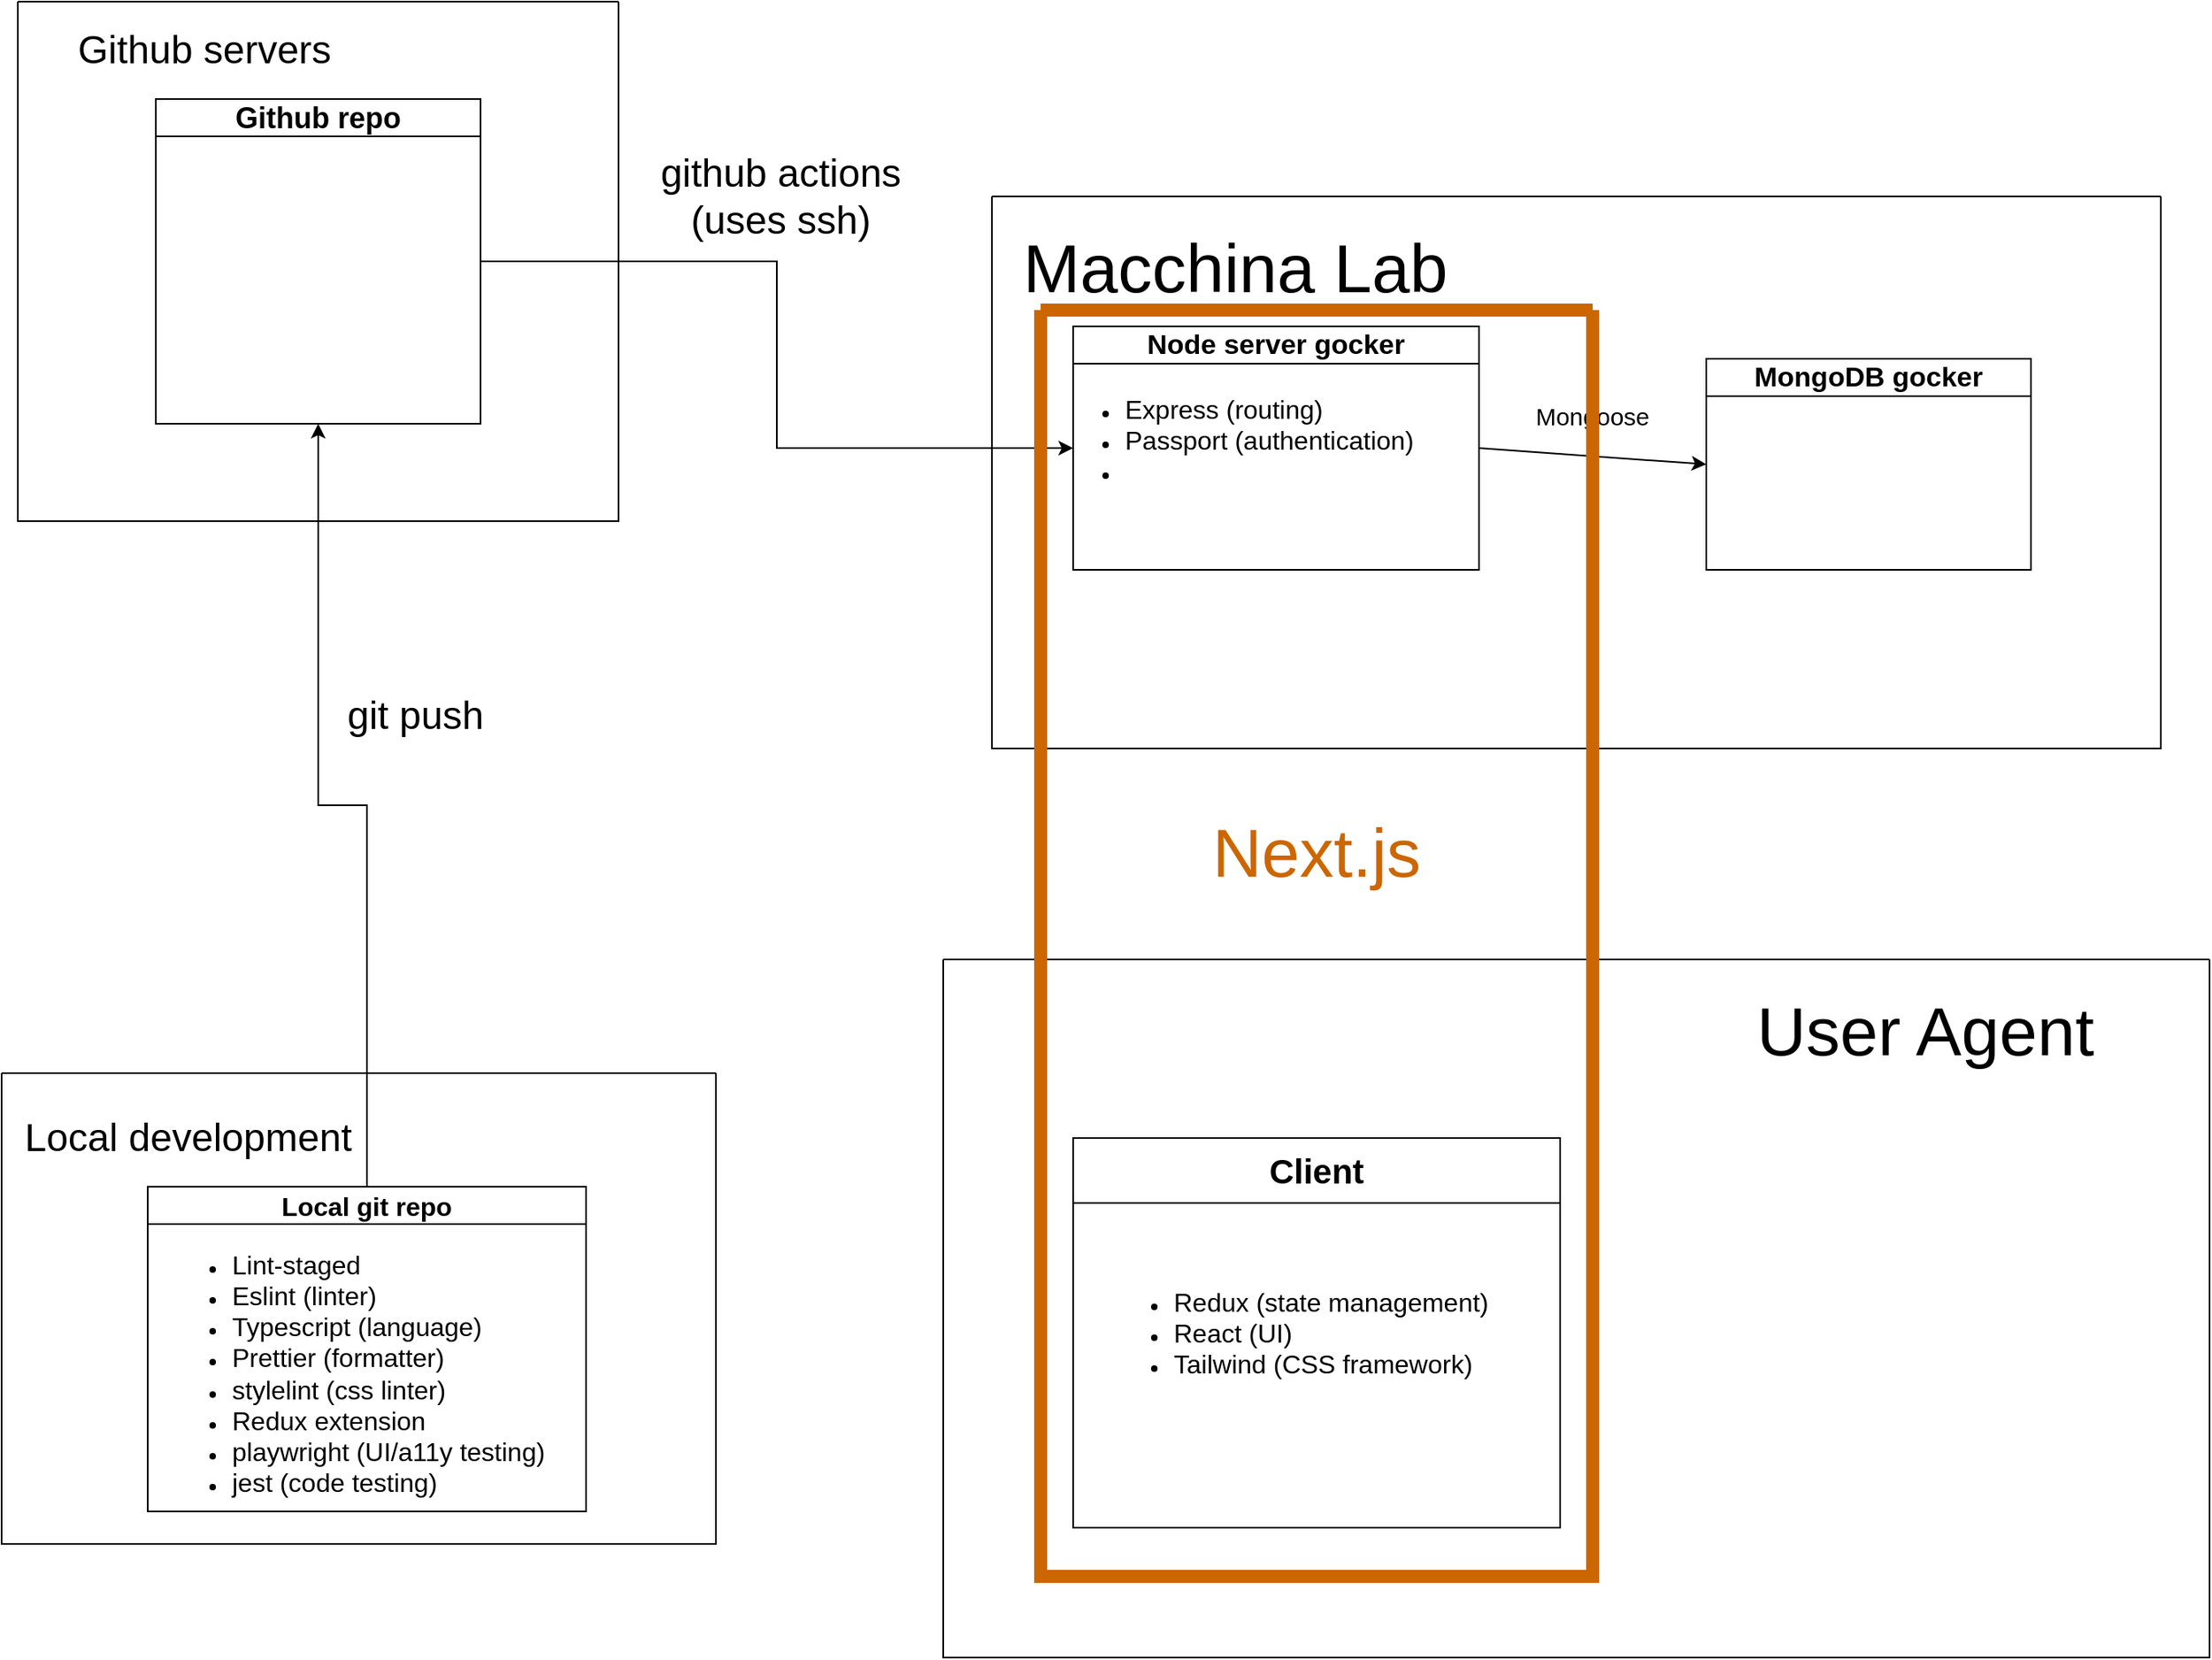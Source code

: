 <mxfile version="24.7.16">
  <diagram id="C5RBs43oDa-KdzZeNtuy" name="Page-1">
    <mxGraphModel dx="2327" dy="757" grid="1" gridSize="10" guides="1" tooltips="1" connect="1" arrows="1" fold="1" page="1" pageScale="1" pageWidth="827" pageHeight="1169" math="0" shadow="0">
      <root>
        <mxCell id="WIyWlLk6GJQsqaUBKTNV-0" />
        <mxCell id="WIyWlLk6GJQsqaUBKTNV-1" parent="WIyWlLk6GJQsqaUBKTNV-0" />
        <mxCell id="JqH5RjJsTUU8XQsT0f6L-1" value="&lt;font style=&quot;font-size: 17px;&quot;&gt;Node server gocker&lt;/font&gt;" style="swimlane;whiteSpace=wrap;html=1;startSize=23;" vertex="1" parent="WIyWlLk6GJQsqaUBKTNV-1">
          <mxGeometry x="200" y="220" width="250" height="150" as="geometry" />
        </mxCell>
        <mxCell id="JqH5RjJsTUU8XQsT0f6L-2" value="&lt;div&gt;&lt;br&gt;&lt;/div&gt;" style="text;html=1;align=center;verticalAlign=middle;resizable=0;points=[];autosize=1;strokeColor=none;fillColor=none;" vertex="1" parent="JqH5RjJsTUU8XQsT0f6L-1">
          <mxGeometry x="90" y="45" width="20" height="30" as="geometry" />
        </mxCell>
        <mxCell id="JqH5RjJsTUU8XQsT0f6L-4" value="&lt;font style=&quot;font-size: 17px;&quot;&gt;MongoDB gocker&lt;/font&gt;" style="swimlane;whiteSpace=wrap;html=1;startSize=23;" vertex="1" parent="WIyWlLk6GJQsqaUBKTNV-1">
          <mxGeometry x="590" y="240" width="200" height="130" as="geometry" />
        </mxCell>
        <mxCell id="JqH5RjJsTUU8XQsT0f6L-5" value="&lt;div&gt;&lt;br&gt;&lt;/div&gt;" style="text;html=1;align=center;verticalAlign=middle;resizable=0;points=[];autosize=1;strokeColor=none;fillColor=none;" vertex="1" parent="JqH5RjJsTUU8XQsT0f6L-4">
          <mxGeometry x="90" y="45" width="20" height="30" as="geometry" />
        </mxCell>
        <mxCell id="JqH5RjJsTUU8XQsT0f6L-6" value="" style="endArrow=classic;html=1;rounded=0;exitX=1;exitY=0.5;exitDx=0;exitDy=0;entryX=0;entryY=0.5;entryDx=0;entryDy=0;" edge="1" parent="WIyWlLk6GJQsqaUBKTNV-1" source="JqH5RjJsTUU8XQsT0f6L-1" target="JqH5RjJsTUU8XQsT0f6L-4">
          <mxGeometry width="50" height="50" relative="1" as="geometry">
            <mxPoint x="480" y="320" as="sourcePoint" />
            <mxPoint x="530" y="270" as="targetPoint" />
          </mxGeometry>
        </mxCell>
        <mxCell id="JqH5RjJsTUU8XQsT0f6L-10" value="" style="swimlane;startSize=0;" vertex="1" parent="WIyWlLk6GJQsqaUBKTNV-1">
          <mxGeometry x="150" y="140" width="720" height="340" as="geometry" />
        </mxCell>
        <mxCell id="JqH5RjJsTUU8XQsT0f6L-11" value="&lt;font style=&quot;font-size: 42px;&quot;&gt;Macchina Lab&lt;/font&gt;" style="text;html=1;align=center;verticalAlign=middle;whiteSpace=wrap;rounded=0;" vertex="1" parent="JqH5RjJsTUU8XQsT0f6L-10">
          <mxGeometry x="5" y="20" width="290" height="50" as="geometry" />
        </mxCell>
        <mxCell id="JqH5RjJsTUU8XQsT0f6L-27" value="&lt;ul style=&quot;&quot;&gt;&lt;li style=&quot;&quot;&gt;&lt;span style=&quot;font-size: 16px;&quot;&gt;Express (routing)&lt;/span&gt;&lt;/li&gt;&lt;li style=&quot;&quot;&gt;&lt;span style=&quot;font-size: 16px;&quot;&gt;Passport (authentication)&lt;/span&gt;&lt;/li&gt;&lt;li style=&quot;&quot;&gt;&lt;span style=&quot;font-size: 16px;&quot;&gt;&lt;br&gt;&lt;/span&gt;&lt;/li&gt;&lt;/ul&gt;" style="text;html=1;align=left;verticalAlign=middle;resizable=0;points=[];autosize=1;strokeColor=none;fillColor=none;" vertex="1" parent="JqH5RjJsTUU8XQsT0f6L-10">
          <mxGeometry x="40" y="100" width="240" height="100" as="geometry" />
        </mxCell>
        <mxCell id="JqH5RjJsTUU8XQsT0f6L-7" value="&lt;font style=&quot;font-size: 15px;&quot;&gt;Mongoose&lt;/font&gt;" style="text;html=1;align=center;verticalAlign=middle;whiteSpace=wrap;rounded=0;" vertex="1" parent="JqH5RjJsTUU8XQsT0f6L-10">
          <mxGeometry x="340" y="120" width="60" height="30" as="geometry" />
        </mxCell>
        <mxCell id="JqH5RjJsTUU8XQsT0f6L-12" value="" style="swimlane;startSize=0;" vertex="1" parent="WIyWlLk6GJQsqaUBKTNV-1">
          <mxGeometry x="-450" y="20" width="370" height="320" as="geometry" />
        </mxCell>
        <mxCell id="JqH5RjJsTUU8XQsT0f6L-8" value="&lt;font style=&quot;font-size: 18px;&quot;&gt;Github repo&lt;/font&gt;" style="swimlane;whiteSpace=wrap;html=1;startSize=23;" vertex="1" parent="JqH5RjJsTUU8XQsT0f6L-12">
          <mxGeometry x="85" y="60" width="200" height="200" as="geometry" />
        </mxCell>
        <mxCell id="JqH5RjJsTUU8XQsT0f6L-14" value="&lt;font style=&quot;font-size: 24px;&quot;&gt;Github servers&lt;/font&gt;" style="text;html=1;align=center;verticalAlign=middle;whiteSpace=wrap;rounded=0;" vertex="1" parent="JqH5RjJsTUU8XQsT0f6L-12">
          <mxGeometry x="20" y="10" width="190" height="40" as="geometry" />
        </mxCell>
        <mxCell id="JqH5RjJsTUU8XQsT0f6L-15" value="" style="swimlane;startSize=0;" vertex="1" parent="WIyWlLk6GJQsqaUBKTNV-1">
          <mxGeometry x="-460" y="680" width="440" height="290" as="geometry" />
        </mxCell>
        <mxCell id="JqH5RjJsTUU8XQsT0f6L-16" value="&lt;font style=&quot;font-size: 24px;&quot;&gt;Local development&lt;/font&gt;" style="text;html=1;align=center;verticalAlign=middle;whiteSpace=wrap;rounded=0;" vertex="1" parent="JqH5RjJsTUU8XQsT0f6L-15">
          <mxGeometry x="10" y="20" width="210" height="40" as="geometry" />
        </mxCell>
        <mxCell id="JqH5RjJsTUU8XQsT0f6L-17" value="&lt;font style=&quot;font-size: 16px;&quot;&gt;Local git repo&lt;/font&gt;" style="swimlane;whiteSpace=wrap;html=1;" vertex="1" parent="JqH5RjJsTUU8XQsT0f6L-15">
          <mxGeometry x="90" y="70" width="270" height="200" as="geometry" />
        </mxCell>
        <mxCell id="JqH5RjJsTUU8XQsT0f6L-28" value="&lt;ul style=&quot;&quot;&gt;&lt;li style=&quot;&quot;&gt;&lt;span style=&quot;font-size: 16px;&quot;&gt;Lint-staged&lt;/span&gt;&lt;/li&gt;&lt;li style=&quot;&quot;&gt;&lt;span style=&quot;font-size: 16px;&quot;&gt;Eslint (linter)&lt;/span&gt;&lt;/li&gt;&lt;li style=&quot;&quot;&gt;&lt;span style=&quot;font-size: 16px;&quot;&gt;Typescript (language)&lt;/span&gt;&lt;/li&gt;&lt;li style=&quot;&quot;&gt;&lt;span style=&quot;font-size: 16px;&quot;&gt;Prettier (formatter)&lt;/span&gt;&lt;/li&gt;&lt;li style=&quot;&quot;&gt;&lt;span style=&quot;font-size: 16px;&quot;&gt;stylelint (css linter)&lt;/span&gt;&lt;/li&gt;&lt;li style=&quot;&quot;&gt;&lt;span style=&quot;font-size: 16px;&quot;&gt;Redux extension&lt;/span&gt;&lt;/li&gt;&lt;li style=&quot;&quot;&gt;&lt;span style=&quot;font-size: 16px;&quot;&gt;playwright (UI/a11y testing)&lt;/span&gt;&lt;/li&gt;&lt;li style=&quot;&quot;&gt;&lt;span style=&quot;font-size: 16px;&quot;&gt;jest (code testing)&lt;/span&gt;&lt;/li&gt;&lt;/ul&gt;" style="text;html=1;align=left;verticalAlign=middle;resizable=0;points=[];autosize=1;strokeColor=none;fillColor=none;" vertex="1" parent="JqH5RjJsTUU8XQsT0f6L-17">
          <mxGeometry x="10" y="20" width="260" height="190" as="geometry" />
        </mxCell>
        <mxCell id="JqH5RjJsTUU8XQsT0f6L-19" style="edgeStyle=orthogonalEdgeStyle;rounded=0;orthogonalLoop=1;jettySize=auto;html=1;exitX=0.5;exitY=0;exitDx=0;exitDy=0;entryX=0.5;entryY=1;entryDx=0;entryDy=0;" edge="1" parent="WIyWlLk6GJQsqaUBKTNV-1" source="JqH5RjJsTUU8XQsT0f6L-17" target="JqH5RjJsTUU8XQsT0f6L-8">
          <mxGeometry relative="1" as="geometry" />
        </mxCell>
        <mxCell id="JqH5RjJsTUU8XQsT0f6L-20" value="&lt;font style=&quot;font-size: 24px;&quot;&gt;git push&lt;/font&gt;" style="text;html=1;align=center;verticalAlign=middle;whiteSpace=wrap;rounded=0;" vertex="1" parent="WIyWlLk6GJQsqaUBKTNV-1">
          <mxGeometry x="-250" y="440" width="90" height="40" as="geometry" />
        </mxCell>
        <mxCell id="JqH5RjJsTUU8XQsT0f6L-21" style="edgeStyle=orthogonalEdgeStyle;rounded=0;orthogonalLoop=1;jettySize=auto;html=1;exitX=1;exitY=0.5;exitDx=0;exitDy=0;entryX=0;entryY=0.5;entryDx=0;entryDy=0;" edge="1" parent="WIyWlLk6GJQsqaUBKTNV-1" source="JqH5RjJsTUU8XQsT0f6L-8" target="JqH5RjJsTUU8XQsT0f6L-1">
          <mxGeometry relative="1" as="geometry" />
        </mxCell>
        <mxCell id="JqH5RjJsTUU8XQsT0f6L-22" value="&lt;font style=&quot;font-size: 24px;&quot;&gt;github actions (uses ssh)&lt;/font&gt;" style="text;html=1;align=center;verticalAlign=middle;whiteSpace=wrap;rounded=0;" vertex="1" parent="WIyWlLk6GJQsqaUBKTNV-1">
          <mxGeometry x="-60" y="120" width="160" height="40" as="geometry" />
        </mxCell>
        <mxCell id="JqH5RjJsTUU8XQsT0f6L-24" value="" style="swimlane;startSize=0;" vertex="1" parent="WIyWlLk6GJQsqaUBKTNV-1">
          <mxGeometry x="120" y="610" width="780" height="430" as="geometry" />
        </mxCell>
        <mxCell id="JqH5RjJsTUU8XQsT0f6L-25" value="&lt;font style=&quot;font-size: 42px;&quot;&gt;User Agent&lt;/font&gt;" style="text;html=1;align=center;verticalAlign=middle;whiteSpace=wrap;rounded=0;" vertex="1" parent="JqH5RjJsTUU8XQsT0f6L-24">
          <mxGeometry x="460" y="20" width="290" height="50" as="geometry" />
        </mxCell>
        <mxCell id="JqH5RjJsTUU8XQsT0f6L-23" value="&lt;font style=&quot;font-size: 21px;&quot;&gt;Client&lt;/font&gt;" style="swimlane;whiteSpace=wrap;html=1;startSize=40;" vertex="1" parent="JqH5RjJsTUU8XQsT0f6L-24">
          <mxGeometry x="80" y="110" width="300" height="240" as="geometry" />
        </mxCell>
        <mxCell id="JqH5RjJsTUU8XQsT0f6L-26" value="&lt;ul style=&quot;&quot;&gt;&lt;li style=&quot;&quot;&gt;&lt;span style=&quot;font-size: 16px;&quot;&gt;Redux (state management)&lt;/span&gt;&lt;/li&gt;&lt;li style=&quot;&quot;&gt;&lt;span style=&quot;font-size: 16px;&quot;&gt;React (UI)&lt;/span&gt;&lt;/li&gt;&lt;li style=&quot;&quot;&gt;&lt;span style=&quot;font-size: 16px;&quot;&gt;Tailwind (CSS framework)&lt;/span&gt;&lt;/li&gt;&lt;/ul&gt;" style="text;html=1;align=left;verticalAlign=middle;resizable=0;points=[];autosize=1;strokeColor=none;fillColor=none;" vertex="1" parent="JqH5RjJsTUU8XQsT0f6L-23">
          <mxGeometry x="20" y="70" width="260" height="100" as="geometry" />
        </mxCell>
        <mxCell id="JqH5RjJsTUU8XQsT0f6L-29" value="" style="swimlane;startSize=0;fillColor=#fff2cc;strokeColor=#CC6600;strokeWidth=8;" vertex="1" parent="WIyWlLk6GJQsqaUBKTNV-1">
          <mxGeometry x="180" y="210" width="340" height="780" as="geometry" />
        </mxCell>
        <mxCell id="JqH5RjJsTUU8XQsT0f6L-30" value="&lt;span style=&quot;font-size: 42px;&quot;&gt;&lt;font color=&quot;#cc6600&quot;&gt;Next.js&lt;/font&gt;&lt;/span&gt;" style="text;html=1;align=center;verticalAlign=middle;whiteSpace=wrap;rounded=0;" vertex="1" parent="JqH5RjJsTUU8XQsT0f6L-29">
          <mxGeometry x="25" y="310" width="290" height="50" as="geometry" />
        </mxCell>
      </root>
    </mxGraphModel>
  </diagram>
</mxfile>

